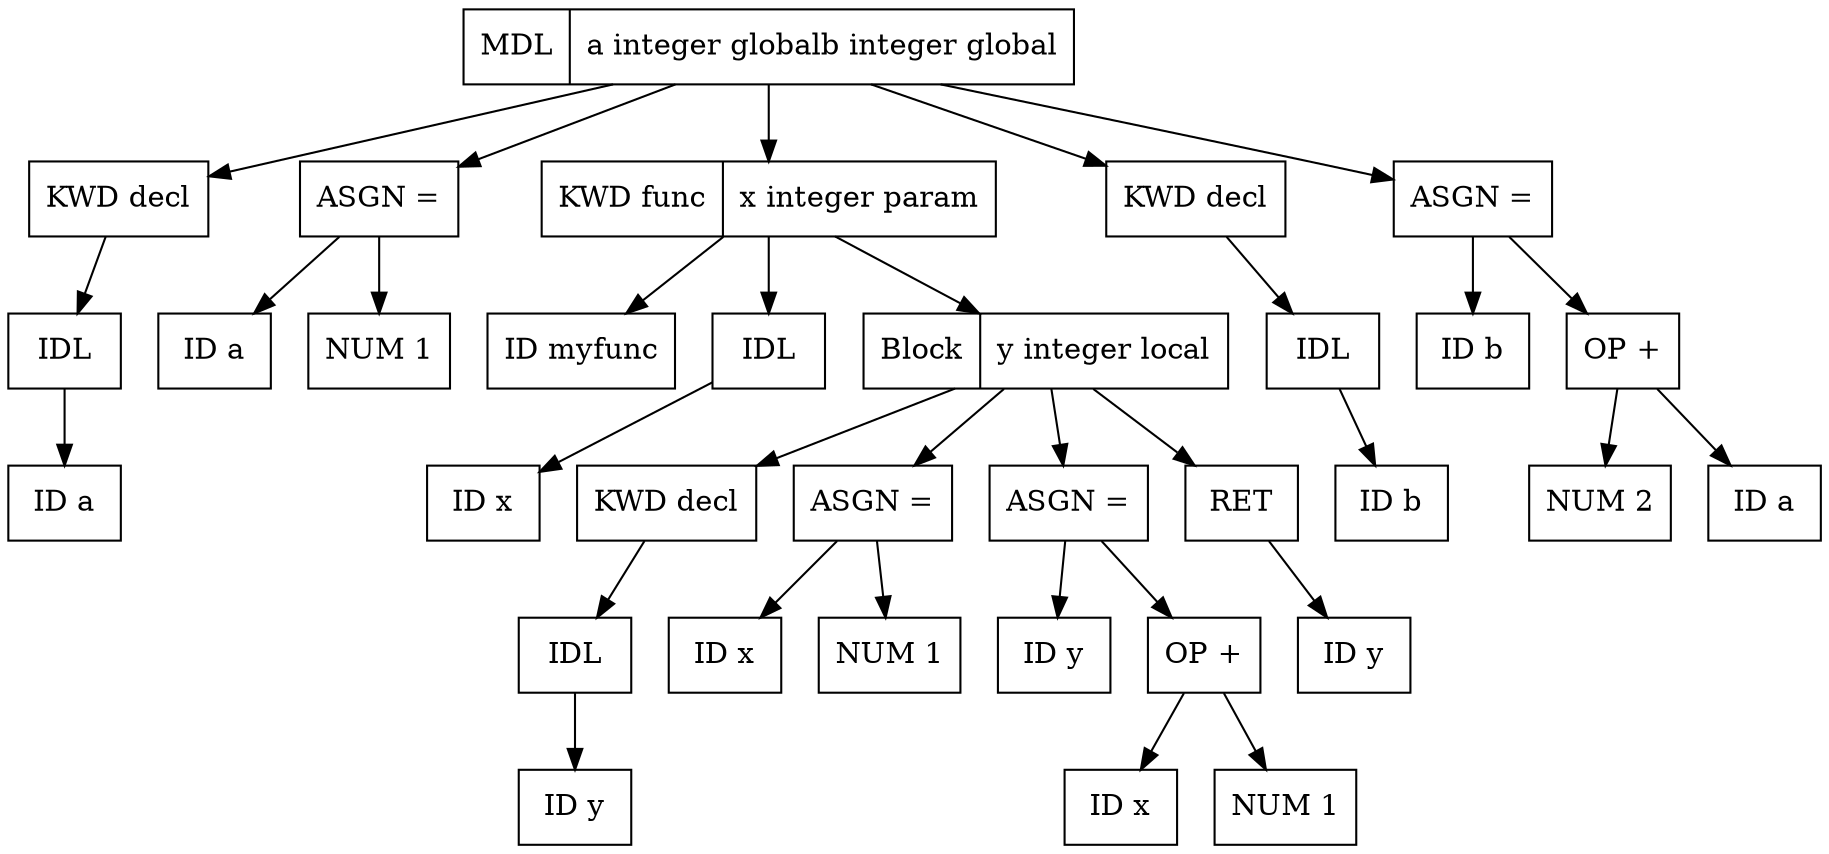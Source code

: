digraph G {
node [shape = box];
node0 [ uuid = "365392b9-2265-4729-ae27-d497842f9d27" shape = "record" label = "MDL 
|a integer global
b integer global
" ];
node1 [ uuid = "dc467941-d403-4377-b38f-b8321113d8d2" shape = "record" label = "KWD decl
" ];
node2 [ uuid = "cc215d2c-27ed-4136-b657-3c423a530d7e" shape = "record" label = "IDL 
" ];
node3 [ uuid = "e0f0ce38-fceb-4b28-a672-f08b16146d84" shape = "record" label = "ID a
" ];
node2 -> node3;
node1 -> node2;
node0 -> node1;
node5 [ uuid = "e620ff23-5abb-4ea6-8da2-f0a8d704b877" shape = "record" label = "ASGN =
" ];
node4 [ uuid = "c9b2442a-7981-4a6d-afc5-0ff03057571b" shape = "record" label = "ID a
" ];
node5 -> node4;
node6 [ uuid = "08548976-4739-4912-a9d3-9acb7153f747" shape = "record" label = "NUM 1
" ];
node5 -> node6;
node0 -> node5;
node7 [ uuid = "54363413-792d-4420-b315-aa8099281296" shape = "record" label = "KWD func
|x integer param
" ];
node8 [ uuid = "42d0419e-85c8-48ec-a6e3-ee5e3a83ce7c" shape = "record" label = "ID myfunc
" ];
node7 -> node8;
node9 [ uuid = "53c4c2a4-51ed-4961-8561-318bf52b737f" shape = "record" label = "IDL 
" ];
node10 [ uuid = "12335654-a06f-47f2-933e-b2665c42a6b7" shape = "record" label = "ID x
" ];
node9 -> node10;
node7 -> node9;
node11 [ uuid = "6d851019-0c16-45f7-bf26-8a976bd8206a" shape = "record" label = "Block 
|y integer local
" ];
node12 [ uuid = "cb572696-6bfa-4b92-b64b-5c59d37878ef" shape = "record" label = "KWD decl
" ];
node13 [ uuid = "3ef6f710-eaa3-40d5-81fc-077cca13489c" shape = "record" label = "IDL 
" ];
node14 [ uuid = "ea0b7233-33cb-4ccb-bf81-d3e382fc0e54" shape = "record" label = "ID y
" ];
node13 -> node14;
node12 -> node13;
node11 -> node12;
node16 [ uuid = "849e5dfa-f04f-41f4-918a-66ec52ec163d" shape = "record" label = "ASGN =
" ];
node15 [ uuid = "98e2f521-212c-42ac-ba6f-7141d41a6380" shape = "record" label = "ID x
" ];
node16 -> node15;
node17 [ uuid = "d395f039-7ab0-4c9c-8249-ac489cf4c08b" shape = "record" label = "NUM 1
" ];
node16 -> node17;
node11 -> node16;
node19 [ uuid = "eb7accbc-7355-4725-9d9e-cfee014d7fd2" shape = "record" label = "ASGN =
" ];
node18 [ uuid = "1bbc6d0e-0ce4-4f7d-9dc9-d89c5e5520f2" shape = "record" label = "ID y
" ];
node19 -> node18;
node21 [ uuid = "7660f815-b233-469c-8abd-694802cf48a2" shape = "record" label = "OP +
" ];
node20 [ uuid = "4ca51c24-2980-4593-8be4-b45ef8241b97" shape = "record" label = "ID x
" ];
node21 -> node20;
node22 [ uuid = "f81ba90d-68d9-49e5-869c-3ce9a3a3508a" shape = "record" label = "NUM 1
" ];
node21 -> node22;
node19 -> node21;
node11 -> node19;
node23 [ uuid = "6f999bb7-86d2-48ae-9ad6-3084b06d8d85" shape = "record" label = "RET 
" ];
node24 [ uuid = "a2b1d91c-032c-4abf-89f2-4de849a00158" shape = "record" label = "ID y
" ];
node23 -> node24;
node11 -> node23;
node7 -> node11;
node0 -> node7;
node25 [ uuid = "0f48bbcb-25d7-4a97-9b92-a0099169e67a" shape = "record" label = "KWD decl
" ];
node26 [ uuid = "58216165-2756-4968-a51c-f2472b9e80da" shape = "record" label = "IDL 
" ];
node27 [ uuid = "2a7d786c-2222-448f-9601-3dd8de2e527c" shape = "record" label = "ID b
" ];
node26 -> node27;
node25 -> node26;
node0 -> node25;
node29 [ uuid = "f985dcc8-170f-4f2e-8ae3-feb8010cbeb9" shape = "record" label = "ASGN =
" ];
node28 [ uuid = "08adc1f7-0969-4c21-a56c-558826d664cb" shape = "record" label = "ID b
" ];
node29 -> node28;
node31 [ uuid = "afa2a7bd-6e0e-4524-817e-86282b904290" shape = "record" label = "OP +
" ];
node30 [ uuid = "3f406330-d258-4613-b3ea-eeb47e7bb322" shape = "record" label = "NUM 2
" ];
node31 -> node30;
node32 [ uuid = "22b65e74-f72e-4516-8443-6c1a3eadbf79" shape = "record" label = "ID a
" ];
node31 -> node32;
node29 -> node31;
node0 -> node29;
}
